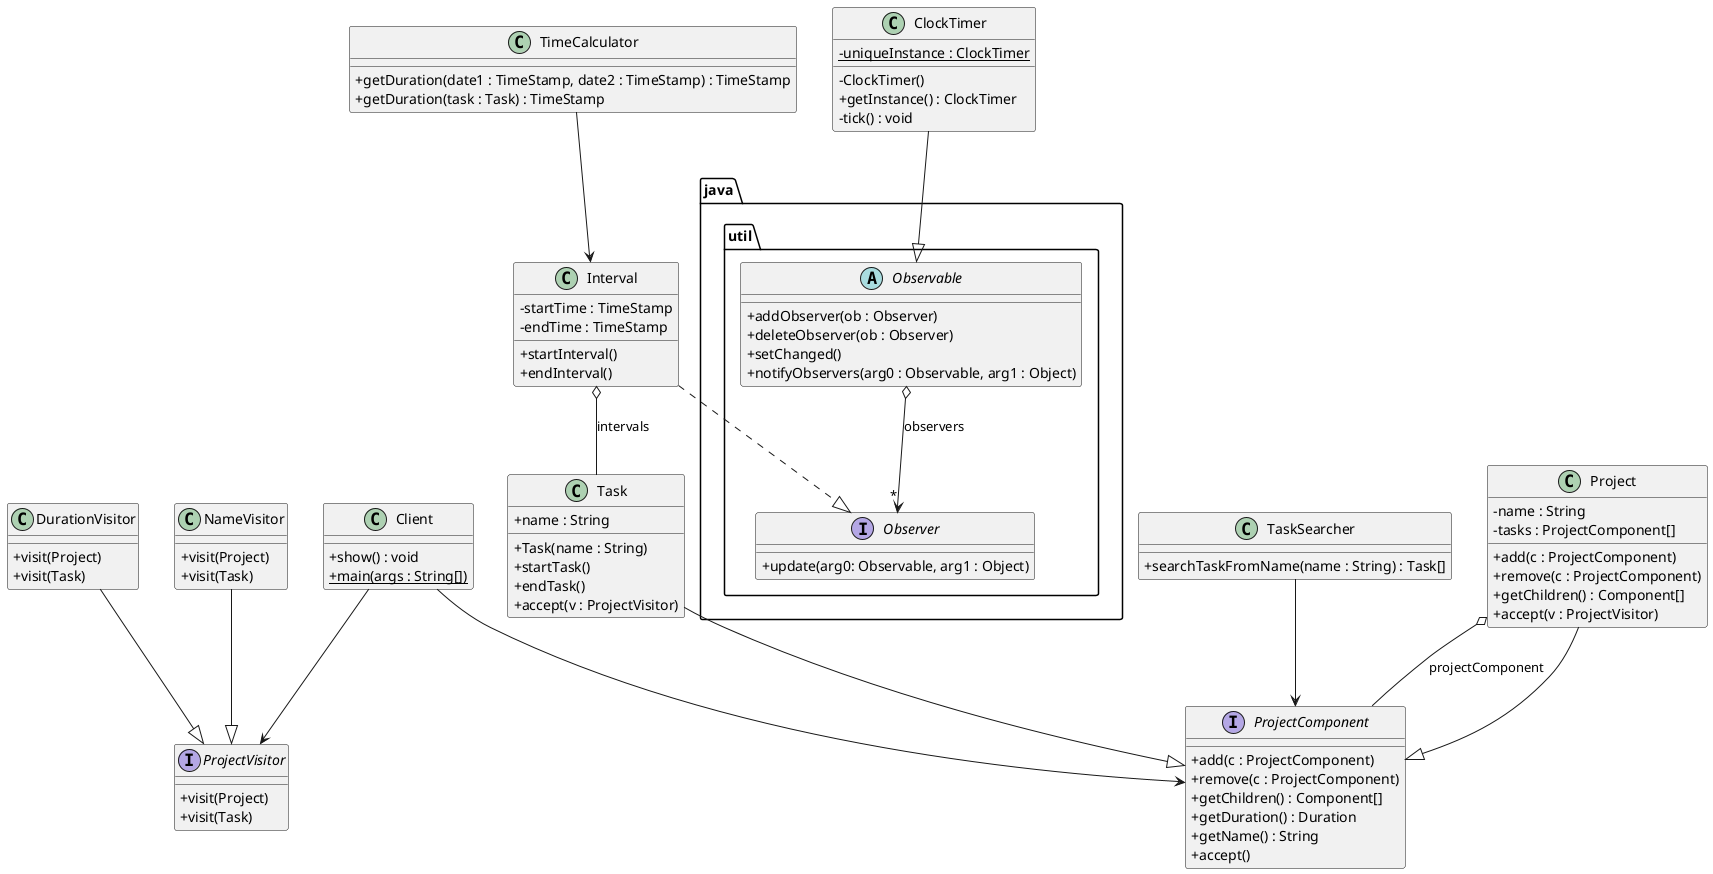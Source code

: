 @startuml
skinparam classAttributeIconSize 0

class Client {
    + show() : void
    + {static} main(args : String[])
}

interface ProjectVisitor {
    + visit(Project)
    + visit(Task)
}


class DurationVisitor {
   + visit(Project)
   + visit(Task)
}

class NameVisitor {
   + visit(Project)
   + visit(Task)
}


interface ProjectComponent {
    + add(c : ProjectComponent)
    + remove(c : ProjectComponent)
    + getChildren() : Component[]
    + getDuration() : Duration
    + getName() : String
    + accept()
}

class Project {
    - name : String
    - tasks : ProjectComponent[]
    + add(c : ProjectComponent)
    + remove(c : ProjectComponent)
    + getChildren() : Component[]
    + accept(v : ProjectVisitor)
}

class Task {
    + name : String
    + Task(name : String)
    + startTask()
    + endTask()
    + accept(v : ProjectVisitor)
}

class Interval {
    - startTime : TimeStamp
    - endTime : TimeStamp
    + startInterval()
    + endInterval()
}

class ClockTimer {
    - {static} uniqueInstance : ClockTimer
    - ClockTimer()
    + getInstance() : ClockTimer
    - tick() : void
}

class TimeCalculator {
    + getDuration(date1 : TimeStamp, date2 : TimeStamp) : TimeStamp
    + getDuration(task : Task) : TimeStamp
}

class TaskSearcher {
    + searchTaskFromName(name : String) : Task[]
}

package "java.util" {
    abstract Observable {
        + addObserver(ob : Observer)
        + deleteObserver(ob : Observer)
        + setChanged()
        + notifyObservers(arg0 : Observable, arg1 : Object)
    }

    interface Observer {
        + update(arg0: Observable, arg1 : Object)
    }
}

Observable o--> "*" Observer : observers

ClockTimer --|> Observable
Interval ..|> Observer

Client --> ProjectComponent
TaskSearcher --> ProjectComponent
Project o-- ProjectComponent : projectComponent
Project --|> ProjectComponent
Task --|> ProjectComponent
Interval o-- Task : intervals

TimeCalculator --> Interval

Client --> ProjectVisitor
DurationVisitor --|> ProjectVisitor
NameVisitor --|> ProjectVisitor
@enduml
